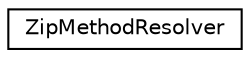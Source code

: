digraph "Graphical Class Hierarchy"
{
 // LATEX_PDF_SIZE
  edge [fontname="Helvetica",fontsize="10",labelfontname="Helvetica",labelfontsize="10"];
  node [fontname="Helvetica",fontsize="10",shape=record];
  rankdir="LR";
  Node0 [label="ZipMethodResolver",height=0.2,width=0.4,color="black", fillcolor="white", style="filled",URL="$struct_zip_method_resolver.html",tooltip=" "];
}
